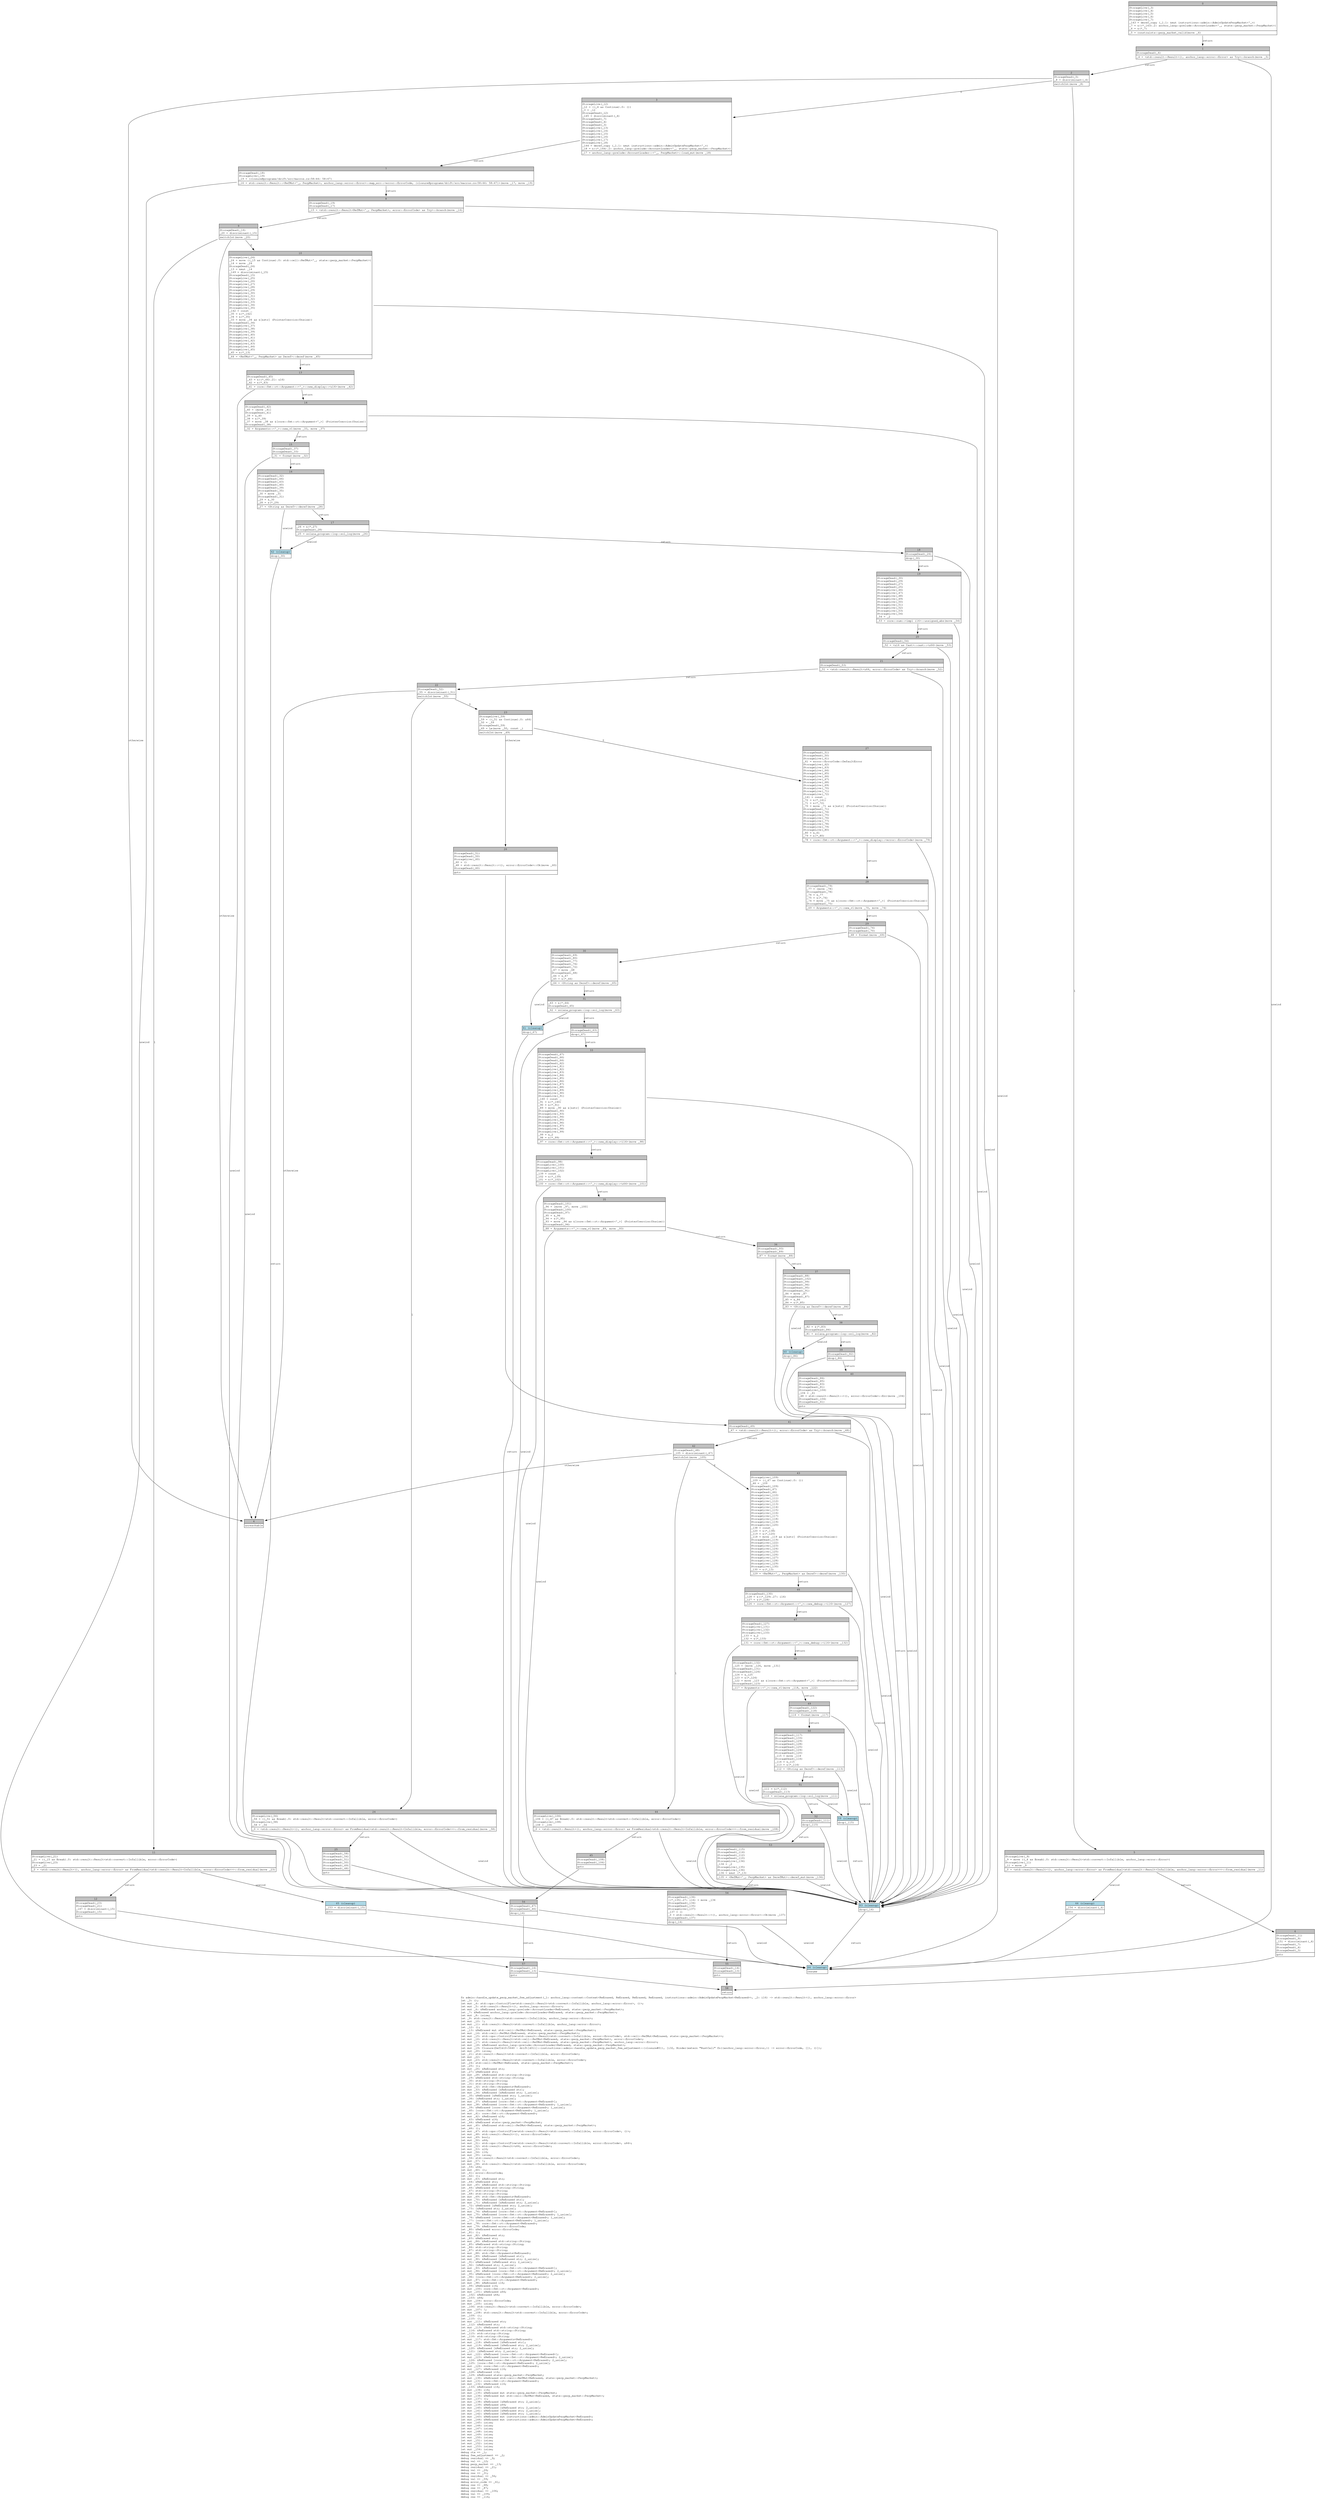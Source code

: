 digraph Mir_0_5639 {
    graph [fontname="Courier, monospace"];
    node [fontname="Courier, monospace"];
    edge [fontname="Courier, monospace"];
    label=<fn admin::handle_update_perp_market_fee_adjustment(_1: anchor_lang::context::Context&lt;ReErased, ReErased, ReErased, ReErased, instructions::admin::AdminUpdatePerpMarket&lt;ReErased&gt;&gt;, _2: i16) -&gt; std::result::Result&lt;(), anchor_lang::error::Error&gt;<br align="left"/>let _3: ();<br align="left"/>let mut _4: std::ops::ControlFlow&lt;std::result::Result&lt;std::convert::Infallible, anchor_lang::error::Error&gt;, ()&gt;;<br align="left"/>let mut _5: std::result::Result&lt;(), anchor_lang::error::Error&gt;;<br align="left"/>let mut _6: &amp;ReErased anchor_lang::prelude::AccountLoader&lt;ReErased, state::perp_market::PerpMarket&gt;;<br align="left"/>let _7: &amp;ReErased anchor_lang::prelude::AccountLoader&lt;ReErased, state::perp_market::PerpMarket&gt;;<br align="left"/>let mut _8: isize;<br align="left"/>let _9: std::result::Result&lt;std::convert::Infallible, anchor_lang::error::Error&gt;;<br align="left"/>let mut _10: !;<br align="left"/>let mut _11: std::result::Result&lt;std::convert::Infallible, anchor_lang::error::Error&gt;;<br align="left"/>let _12: ();<br align="left"/>let _13: &amp;ReErased mut std::cell::RefMut&lt;ReErased, state::perp_market::PerpMarket&gt;;<br align="left"/>let mut _14: std::cell::RefMut&lt;ReErased, state::perp_market::PerpMarket&gt;;<br align="left"/>let mut _15: std::ops::ControlFlow&lt;std::result::Result&lt;std::convert::Infallible, error::ErrorCode&gt;, std::cell::RefMut&lt;ReErased, state::perp_market::PerpMarket&gt;&gt;;<br align="left"/>let mut _16: std::result::Result&lt;std::cell::RefMut&lt;ReErased, state::perp_market::PerpMarket&gt;, error::ErrorCode&gt;;<br align="left"/>let mut _17: std::result::Result&lt;std::cell::RefMut&lt;ReErased, state::perp_market::PerpMarket&gt;, anchor_lang::error::Error&gt;;<br align="left"/>let mut _18: &amp;ReErased anchor_lang::prelude::AccountLoader&lt;ReErased, state::perp_market::PerpMarket&gt;;<br align="left"/>let mut _19: Closure(DefId(0:5640 ~ drift[d311]::instructions::admin::handle_update_perp_market_fee_adjustment::{closure#0}), [i32, Binder(extern &quot;RustCall&quot; fn((anchor_lang::error::Error,)) -&gt; error::ErrorCode, []), ()]);<br align="left"/>let mut _20: isize;<br align="left"/>let _21: std::result::Result&lt;std::convert::Infallible, error::ErrorCode&gt;;<br align="left"/>let mut _22: !;<br align="left"/>let mut _23: std::result::Result&lt;std::convert::Infallible, error::ErrorCode&gt;;<br align="left"/>let _24: std::cell::RefMut&lt;ReErased, state::perp_market::PerpMarket&gt;;<br align="left"/>let _25: ();<br align="left"/>let mut _26: &amp;ReErased str;<br align="left"/>let _27: &amp;ReErased str;<br align="left"/>let mut _28: &amp;ReErased std::string::String;<br align="left"/>let _29: &amp;ReErased std::string::String;<br align="left"/>let _30: std::string::String;<br align="left"/>let _31: std::string::String;<br align="left"/>let mut _32: std::fmt::Arguments&lt;ReErased&gt;;<br align="left"/>let mut _33: &amp;ReErased [&amp;ReErased str];<br align="left"/>let mut _34: &amp;ReErased [&amp;ReErased str; 1_usize];<br align="left"/>let _35: &amp;ReErased [&amp;ReErased str; 1_usize];<br align="left"/>let _36: [&amp;ReErased str; 1_usize];<br align="left"/>let mut _37: &amp;ReErased [core::fmt::rt::Argument&lt;ReErased&gt;];<br align="left"/>let mut _38: &amp;ReErased [core::fmt::rt::Argument&lt;ReErased&gt;; 1_usize];<br align="left"/>let _39: &amp;ReErased [core::fmt::rt::Argument&lt;ReErased&gt;; 1_usize];<br align="left"/>let _40: [core::fmt::rt::Argument&lt;ReErased&gt;; 1_usize];<br align="left"/>let mut _41: core::fmt::rt::Argument&lt;ReErased&gt;;<br align="left"/>let mut _42: &amp;ReErased u16;<br align="left"/>let _43: &amp;ReErased u16;<br align="left"/>let _44: &amp;ReErased state::perp_market::PerpMarket;<br align="left"/>let mut _45: &amp;ReErased std::cell::RefMut&lt;ReErased, state::perp_market::PerpMarket&gt;;<br align="left"/>let _46: ();<br align="left"/>let mut _47: std::ops::ControlFlow&lt;std::result::Result&lt;std::convert::Infallible, error::ErrorCode&gt;, ()&gt;;<br align="left"/>let mut _48: std::result::Result&lt;(), error::ErrorCode&gt;;<br align="left"/>let mut _49: bool;<br align="left"/>let mut _50: u64;<br align="left"/>let mut _51: std::ops::ControlFlow&lt;std::result::Result&lt;std::convert::Infallible, error::ErrorCode&gt;, u64&gt;;<br align="left"/>let mut _52: std::result::Result&lt;u64, error::ErrorCode&gt;;<br align="left"/>let mut _53: u16;<br align="left"/>let mut _54: i16;<br align="left"/>let mut _55: isize;<br align="left"/>let _56: std::result::Result&lt;std::convert::Infallible, error::ErrorCode&gt;;<br align="left"/>let mut _57: !;<br align="left"/>let mut _58: std::result::Result&lt;std::convert::Infallible, error::ErrorCode&gt;;<br align="left"/>let _59: u64;<br align="left"/>let mut _60: ();<br align="left"/>let _61: error::ErrorCode;<br align="left"/>let _62: ();<br align="left"/>let mut _63: &amp;ReErased str;<br align="left"/>let _64: &amp;ReErased str;<br align="left"/>let mut _65: &amp;ReErased std::string::String;<br align="left"/>let _66: &amp;ReErased std::string::String;<br align="left"/>let _67: std::string::String;<br align="left"/>let _68: std::string::String;<br align="left"/>let mut _69: std::fmt::Arguments&lt;ReErased&gt;;<br align="left"/>let mut _70: &amp;ReErased [&amp;ReErased str];<br align="left"/>let mut _71: &amp;ReErased [&amp;ReErased str; 2_usize];<br align="left"/>let _72: &amp;ReErased [&amp;ReErased str; 2_usize];<br align="left"/>let _73: [&amp;ReErased str; 2_usize];<br align="left"/>let mut _74: &amp;ReErased [core::fmt::rt::Argument&lt;ReErased&gt;];<br align="left"/>let mut _75: &amp;ReErased [core::fmt::rt::Argument&lt;ReErased&gt;; 1_usize];<br align="left"/>let _76: &amp;ReErased [core::fmt::rt::Argument&lt;ReErased&gt;; 1_usize];<br align="left"/>let _77: [core::fmt::rt::Argument&lt;ReErased&gt;; 1_usize];<br align="left"/>let mut _78: core::fmt::rt::Argument&lt;ReErased&gt;;<br align="left"/>let mut _79: &amp;ReErased error::ErrorCode;<br align="left"/>let _80: &amp;ReErased error::ErrorCode;<br align="left"/>let _81: ();<br align="left"/>let mut _82: &amp;ReErased str;<br align="left"/>let _83: &amp;ReErased str;<br align="left"/>let mut _84: &amp;ReErased std::string::String;<br align="left"/>let _85: &amp;ReErased std::string::String;<br align="left"/>let _86: std::string::String;<br align="left"/>let _87: std::string::String;<br align="left"/>let mut _88: std::fmt::Arguments&lt;ReErased&gt;;<br align="left"/>let mut _89: &amp;ReErased [&amp;ReErased str];<br align="left"/>let mut _90: &amp;ReErased [&amp;ReErased str; 2_usize];<br align="left"/>let _91: &amp;ReErased [&amp;ReErased str; 2_usize];<br align="left"/>let _92: [&amp;ReErased str; 2_usize];<br align="left"/>let mut _93: &amp;ReErased [core::fmt::rt::Argument&lt;ReErased&gt;];<br align="left"/>let mut _94: &amp;ReErased [core::fmt::rt::Argument&lt;ReErased&gt;; 2_usize];<br align="left"/>let _95: &amp;ReErased [core::fmt::rt::Argument&lt;ReErased&gt;; 2_usize];<br align="left"/>let _96: [core::fmt::rt::Argument&lt;ReErased&gt;; 2_usize];<br align="left"/>let mut _97: core::fmt::rt::Argument&lt;ReErased&gt;;<br align="left"/>let mut _98: &amp;ReErased i16;<br align="left"/>let _99: &amp;ReErased i16;<br align="left"/>let mut _100: core::fmt::rt::Argument&lt;ReErased&gt;;<br align="left"/>let mut _101: &amp;ReErased u64;<br align="left"/>let _102: &amp;ReErased u64;<br align="left"/>let _103: u64;<br align="left"/>let mut _104: error::ErrorCode;<br align="left"/>let mut _105: isize;<br align="left"/>let _106: std::result::Result&lt;std::convert::Infallible, error::ErrorCode&gt;;<br align="left"/>let mut _107: !;<br align="left"/>let mut _108: std::result::Result&lt;std::convert::Infallible, error::ErrorCode&gt;;<br align="left"/>let _109: ();<br align="left"/>let _110: ();<br align="left"/>let mut _111: &amp;ReErased str;<br align="left"/>let _112: &amp;ReErased str;<br align="left"/>let mut _113: &amp;ReErased std::string::String;<br align="left"/>let _114: &amp;ReErased std::string::String;<br align="left"/>let _115: std::string::String;<br align="left"/>let _116: std::string::String;<br align="left"/>let mut _117: std::fmt::Arguments&lt;ReErased&gt;;<br align="left"/>let mut _118: &amp;ReErased [&amp;ReErased str];<br align="left"/>let mut _119: &amp;ReErased [&amp;ReErased str; 2_usize];<br align="left"/>let _120: &amp;ReErased [&amp;ReErased str; 2_usize];<br align="left"/>let _121: [&amp;ReErased str; 2_usize];<br align="left"/>let mut _122: &amp;ReErased [core::fmt::rt::Argument&lt;ReErased&gt;];<br align="left"/>let mut _123: &amp;ReErased [core::fmt::rt::Argument&lt;ReErased&gt;; 2_usize];<br align="left"/>let _124: &amp;ReErased [core::fmt::rt::Argument&lt;ReErased&gt;; 2_usize];<br align="left"/>let _125: [core::fmt::rt::Argument&lt;ReErased&gt;; 2_usize];<br align="left"/>let mut _126: core::fmt::rt::Argument&lt;ReErased&gt;;<br align="left"/>let mut _127: &amp;ReErased i16;<br align="left"/>let _128: &amp;ReErased i16;<br align="left"/>let _129: &amp;ReErased state::perp_market::PerpMarket;<br align="left"/>let mut _130: &amp;ReErased std::cell::RefMut&lt;ReErased, state::perp_market::PerpMarket&gt;;<br align="left"/>let mut _131: core::fmt::rt::Argument&lt;ReErased&gt;;<br align="left"/>let mut _132: &amp;ReErased i16;<br align="left"/>let _133: &amp;ReErased i16;<br align="left"/>let mut _134: i16;<br align="left"/>let mut _135: &amp;ReErased mut state::perp_market::PerpMarket;<br align="left"/>let mut _136: &amp;ReErased mut std::cell::RefMut&lt;ReErased, state::perp_market::PerpMarket&gt;;<br align="left"/>let mut _137: ();<br align="left"/>let mut _138: &amp;ReErased [&amp;ReErased str; 2_usize];<br align="left"/>let mut _139: &amp;ReErased u64;<br align="left"/>let mut _140: &amp;ReErased [&amp;ReErased str; 2_usize];<br align="left"/>let mut _141: &amp;ReErased [&amp;ReErased str; 2_usize];<br align="left"/>let mut _142: &amp;ReErased [&amp;ReErased str; 1_usize];<br align="left"/>let mut _143: &amp;ReErased mut instructions::admin::AdminUpdatePerpMarket&lt;ReErased&gt;;<br align="left"/>let mut _144: &amp;ReErased mut instructions::admin::AdminUpdatePerpMarket&lt;ReErased&gt;;<br align="left"/>let mut _145: isize;<br align="left"/>let mut _146: isize;<br align="left"/>let mut _147: isize;<br align="left"/>let mut _148: isize;<br align="left"/>let mut _149: isize;<br align="left"/>let mut _150: isize;<br align="left"/>let mut _151: isize;<br align="left"/>let mut _152: isize;<br align="left"/>let mut _153: isize;<br align="left"/>let mut _154: isize;<br align="left"/>debug ctx =&gt; _1;<br align="left"/>debug fee_adjustment =&gt; _2;<br align="left"/>debug residual =&gt; _9;<br align="left"/>debug val =&gt; _12;<br align="left"/>debug perp_market =&gt; _13;<br align="left"/>debug residual =&gt; _21;<br align="left"/>debug val =&gt; _24;<br align="left"/>debug res =&gt; _31;<br align="left"/>debug residual =&gt; _56;<br align="left"/>debug val =&gt; _59;<br align="left"/>debug error_code =&gt; _61;<br align="left"/>debug res =&gt; _68;<br align="left"/>debug res =&gt; _87;<br align="left"/>debug residual =&gt; _106;<br align="left"/>debug val =&gt; _109;<br align="left"/>debug res =&gt; _116;<br align="left"/>>;
    bb0__0_5639 [shape="none", label=<<table border="0" cellborder="1" cellspacing="0"><tr><td bgcolor="gray" align="center" colspan="1">0</td></tr><tr><td align="left" balign="left">StorageLive(_3)<br/>StorageLive(_4)<br/>StorageLive(_5)<br/>StorageLive(_6)<br/>StorageLive(_7)<br/>_143 = deref_copy (_1.1: &amp;mut instructions::admin::AdminUpdatePerpMarket&lt;'_&gt;)<br/>_7 = &amp;((*_143).2: anchor_lang::prelude::AccountLoader&lt;'_, state::perp_market::PerpMarket&gt;)<br/>_6 = &amp;(*_7)<br/></td></tr><tr><td align="left">_5 = constraints::perp_market_valid(move _6)</td></tr></table>>];
    bb1__0_5639 [shape="none", label=<<table border="0" cellborder="1" cellspacing="0"><tr><td bgcolor="gray" align="center" colspan="1">1</td></tr><tr><td align="left" balign="left">StorageDead(_6)<br/></td></tr><tr><td align="left">_4 = &lt;std::result::Result&lt;(), anchor_lang::error::Error&gt; as Try&gt;::branch(move _5)</td></tr></table>>];
    bb2__0_5639 [shape="none", label=<<table border="0" cellborder="1" cellspacing="0"><tr><td bgcolor="gray" align="center" colspan="1">2</td></tr><tr><td align="left" balign="left">StorageDead(_5)<br/>_8 = discriminant(_4)<br/></td></tr><tr><td align="left">switchInt(move _8)</td></tr></table>>];
    bb3__0_5639 [shape="none", label=<<table border="0" cellborder="1" cellspacing="0"><tr><td bgcolor="gray" align="center" colspan="1">3</td></tr><tr><td align="left" balign="left">StorageLive(_12)<br/>_12 = ((_4 as Continue).0: ())<br/>_3 = _12<br/>StorageDead(_12)<br/>_145 = discriminant(_4)<br/>StorageDead(_7)<br/>StorageDead(_4)<br/>StorageDead(_3)<br/>StorageLive(_13)<br/>StorageLive(_14)<br/>StorageLive(_15)<br/>StorageLive(_16)<br/>StorageLive(_17)<br/>StorageLive(_18)<br/>_144 = deref_copy (_1.1: &amp;mut instructions::admin::AdminUpdatePerpMarket&lt;'_&gt;)<br/>_18 = &amp;((*_144).2: anchor_lang::prelude::AccountLoader&lt;'_, state::perp_market::PerpMarket&gt;)<br/></td></tr><tr><td align="left">_17 = anchor_lang::prelude::AccountLoader::&lt;'_, PerpMarket&gt;::load_mut(move _18)</td></tr></table>>];
    bb4__0_5639 [shape="none", label=<<table border="0" cellborder="1" cellspacing="0"><tr><td bgcolor="gray" align="center" colspan="1">4</td></tr><tr><td align="left">unreachable</td></tr></table>>];
    bb5__0_5639 [shape="none", label=<<table border="0" cellborder="1" cellspacing="0"><tr><td bgcolor="gray" align="center" colspan="1">5</td></tr><tr><td align="left" balign="left">StorageLive(_9)<br/>_9 = move ((_4 as Break).0: std::result::Result&lt;std::convert::Infallible, anchor_lang::error::Error&gt;)<br/>StorageLive(_11)<br/>_11 = move _9<br/></td></tr><tr><td align="left">_0 = &lt;std::result::Result&lt;(), anchor_lang::error::Error&gt; as FromResidual&lt;std::result::Result&lt;Infallible, anchor_lang::error::Error&gt;&gt;&gt;::from_residual(move _11)</td></tr></table>>];
    bb6__0_5639 [shape="none", label=<<table border="0" cellborder="1" cellspacing="0"><tr><td bgcolor="gray" align="center" colspan="1">6</td></tr><tr><td align="left" balign="left">StorageDead(_11)<br/>StorageDead(_9)<br/>_151 = discriminant(_4)<br/>StorageDead(_7)<br/>StorageDead(_4)<br/>StorageDead(_3)<br/></td></tr><tr><td align="left">goto</td></tr></table>>];
    bb7__0_5639 [shape="none", label=<<table border="0" cellborder="1" cellspacing="0"><tr><td bgcolor="gray" align="center" colspan="1">7</td></tr><tr><td align="left" balign="left">StorageDead(_18)<br/>StorageLive(_19)<br/>_19 = {closure@programs/drift/src/macros.rs:58:44: 58:47}<br/></td></tr><tr><td align="left">_16 = std::result::Result::&lt;RefMut&lt;'_, PerpMarket&gt;, anchor_lang::error::Error&gt;::map_err::&lt;error::ErrorCode, {closure@programs/drift/src/macros.rs:58:44: 58:47}&gt;(move _17, move _19)</td></tr></table>>];
    bb8__0_5639 [shape="none", label=<<table border="0" cellborder="1" cellspacing="0"><tr><td bgcolor="gray" align="center" colspan="1">8</td></tr><tr><td align="left" balign="left">StorageDead(_19)<br/>StorageDead(_17)<br/></td></tr><tr><td align="left">_15 = &lt;std::result::Result&lt;RefMut&lt;'_, PerpMarket&gt;, error::ErrorCode&gt; as Try&gt;::branch(move _16)</td></tr></table>>];
    bb9__0_5639 [shape="none", label=<<table border="0" cellborder="1" cellspacing="0"><tr><td bgcolor="gray" align="center" colspan="1">9</td></tr><tr><td align="left" balign="left">StorageDead(_16)<br/>_20 = discriminant(_15)<br/></td></tr><tr><td align="left">switchInt(move _20)</td></tr></table>>];
    bb10__0_5639 [shape="none", label=<<table border="0" cellborder="1" cellspacing="0"><tr><td bgcolor="gray" align="center" colspan="1">10</td></tr><tr><td align="left" balign="left">StorageLive(_24)<br/>_24 = move ((_15 as Continue).0: std::cell::RefMut&lt;'_, state::perp_market::PerpMarket&gt;)<br/>_14 = move _24<br/>StorageDead(_24)<br/>_13 = &amp;mut _14<br/>_149 = discriminant(_15)<br/>StorageDead(_15)<br/>StorageLive(_25)<br/>StorageLive(_26)<br/>StorageLive(_27)<br/>StorageLive(_28)<br/>StorageLive(_29)<br/>StorageLive(_30)<br/>StorageLive(_31)<br/>StorageLive(_32)<br/>StorageLive(_33)<br/>StorageLive(_34)<br/>StorageLive(_35)<br/>_142 = const _<br/>_35 = &amp;(*_142)<br/>_34 = &amp;(*_35)<br/>_33 = move _34 as &amp;[&amp;str] (PointerCoercion(Unsize))<br/>StorageDead(_34)<br/>StorageLive(_37)<br/>StorageLive(_38)<br/>StorageLive(_39)<br/>StorageLive(_40)<br/>StorageLive(_41)<br/>StorageLive(_42)<br/>StorageLive(_43)<br/>StorageLive(_44)<br/>StorageLive(_45)<br/>_45 = &amp;(*_13)<br/></td></tr><tr><td align="left">_44 = &lt;RefMut&lt;'_, PerpMarket&gt; as Deref&gt;::deref(move _45)</td></tr></table>>];
    bb11__0_5639 [shape="none", label=<<table border="0" cellborder="1" cellspacing="0"><tr><td bgcolor="gray" align="center" colspan="1">11</td></tr><tr><td align="left" balign="left">StorageLive(_21)<br/>_21 = ((_15 as Break).0: std::result::Result&lt;std::convert::Infallible, error::ErrorCode&gt;)<br/>StorageLive(_23)<br/>_23 = _21<br/></td></tr><tr><td align="left">_0 = &lt;std::result::Result&lt;(), anchor_lang::error::Error&gt; as FromResidual&lt;std::result::Result&lt;Infallible, error::ErrorCode&gt;&gt;&gt;::from_residual(move _23)</td></tr></table>>];
    bb12__0_5639 [shape="none", label=<<table border="0" cellborder="1" cellspacing="0"><tr><td bgcolor="gray" align="center" colspan="1">12</td></tr><tr><td align="left" balign="left">StorageDead(_23)<br/>StorageDead(_21)<br/>_147 = discriminant(_15)<br/>StorageDead(_15)<br/></td></tr><tr><td align="left">goto</td></tr></table>>];
    bb13__0_5639 [shape="none", label=<<table border="0" cellborder="1" cellspacing="0"><tr><td bgcolor="gray" align="center" colspan="1">13</td></tr><tr><td align="left" balign="left">StorageDead(_45)<br/>_43 = &amp;((*_44).21: u16)<br/>_42 = &amp;(*_43)<br/></td></tr><tr><td align="left">_41 = core::fmt::rt::Argument::&lt;'_&gt;::new_display::&lt;u16&gt;(move _42)</td></tr></table>>];
    bb14__0_5639 [shape="none", label=<<table border="0" cellborder="1" cellspacing="0"><tr><td bgcolor="gray" align="center" colspan="1">14</td></tr><tr><td align="left" balign="left">StorageDead(_42)<br/>_40 = [move _41]<br/>StorageDead(_41)<br/>_39 = &amp;_40<br/>_38 = &amp;(*_39)<br/>_37 = move _38 as &amp;[core::fmt::rt::Argument&lt;'_&gt;] (PointerCoercion(Unsize))<br/>StorageDead(_38)<br/></td></tr><tr><td align="left">_32 = Arguments::&lt;'_&gt;::new_v1(move _33, move _37)</td></tr></table>>];
    bb15__0_5639 [shape="none", label=<<table border="0" cellborder="1" cellspacing="0"><tr><td bgcolor="gray" align="center" colspan="1">15</td></tr><tr><td align="left" balign="left">StorageDead(_37)<br/>StorageDead(_33)<br/></td></tr><tr><td align="left">_31 = format(move _32)</td></tr></table>>];
    bb16__0_5639 [shape="none", label=<<table border="0" cellborder="1" cellspacing="0"><tr><td bgcolor="gray" align="center" colspan="1">16</td></tr><tr><td align="left" balign="left">StorageDead(_32)<br/>StorageDead(_44)<br/>StorageDead(_43)<br/>StorageDead(_40)<br/>StorageDead(_39)<br/>StorageDead(_35)<br/>_30 = move _31<br/>StorageDead(_31)<br/>_29 = &amp;_30<br/>_28 = &amp;(*_29)<br/></td></tr><tr><td align="left">_27 = &lt;String as Deref&gt;::deref(move _28)</td></tr></table>>];
    bb17__0_5639 [shape="none", label=<<table border="0" cellborder="1" cellspacing="0"><tr><td bgcolor="gray" align="center" colspan="1">17</td></tr><tr><td align="left" balign="left">_26 = &amp;(*_27)<br/>StorageDead(_28)<br/></td></tr><tr><td align="left">_25 = solana_program::log::sol_log(move _26)</td></tr></table>>];
    bb18__0_5639 [shape="none", label=<<table border="0" cellborder="1" cellspacing="0"><tr><td bgcolor="gray" align="center" colspan="1">18</td></tr><tr><td align="left" balign="left">StorageDead(_26)<br/></td></tr><tr><td align="left">drop(_30)</td></tr></table>>];
    bb19__0_5639 [shape="none", label=<<table border="0" cellborder="1" cellspacing="0"><tr><td bgcolor="gray" align="center" colspan="1">19</td></tr><tr><td align="left" balign="left">StorageDead(_30)<br/>StorageDead(_29)<br/>StorageDead(_27)<br/>StorageDead(_25)<br/>StorageLive(_46)<br/>StorageLive(_47)<br/>StorageLive(_48)<br/>StorageLive(_49)<br/>StorageLive(_50)<br/>StorageLive(_51)<br/>StorageLive(_52)<br/>StorageLive(_53)<br/>StorageLive(_54)<br/>_54 = _2<br/></td></tr><tr><td align="left">_53 = core::num::&lt;impl i16&gt;::unsigned_abs(move _54)</td></tr></table>>];
    bb20__0_5639 [shape="none", label=<<table border="0" cellborder="1" cellspacing="0"><tr><td bgcolor="gray" align="center" colspan="1">20</td></tr><tr><td align="left" balign="left">StorageDead(_54)<br/></td></tr><tr><td align="left">_52 = &lt;u16 as Cast&gt;::cast::&lt;u64&gt;(move _53)</td></tr></table>>];
    bb21__0_5639 [shape="none", label=<<table border="0" cellborder="1" cellspacing="0"><tr><td bgcolor="gray" align="center" colspan="1">21</td></tr><tr><td align="left" balign="left">StorageDead(_53)<br/></td></tr><tr><td align="left">_51 = &lt;std::result::Result&lt;u64, error::ErrorCode&gt; as Try&gt;::branch(move _52)</td></tr></table>>];
    bb22__0_5639 [shape="none", label=<<table border="0" cellborder="1" cellspacing="0"><tr><td bgcolor="gray" align="center" colspan="1">22</td></tr><tr><td align="left" balign="left">StorageDead(_52)<br/>_55 = discriminant(_51)<br/></td></tr><tr><td align="left">switchInt(move _55)</td></tr></table>>];
    bb23__0_5639 [shape="none", label=<<table border="0" cellborder="1" cellspacing="0"><tr><td bgcolor="gray" align="center" colspan="1">23</td></tr><tr><td align="left" balign="left">StorageLive(_59)<br/>_59 = ((_51 as Continue).0: u64)<br/>_50 = _59<br/>StorageDead(_59)<br/>_49 = Le(move _50, const _)<br/></td></tr><tr><td align="left">switchInt(move _49)</td></tr></table>>];
    bb24__0_5639 [shape="none", label=<<table border="0" cellborder="1" cellspacing="0"><tr><td bgcolor="gray" align="center" colspan="1">24</td></tr><tr><td align="left" balign="left">StorageLive(_56)<br/>_56 = ((_51 as Break).0: std::result::Result&lt;std::convert::Infallible, error::ErrorCode&gt;)<br/>StorageLive(_58)<br/>_58 = _56<br/></td></tr><tr><td align="left">_0 = &lt;std::result::Result&lt;(), anchor_lang::error::Error&gt; as FromResidual&lt;std::result::Result&lt;Infallible, error::ErrorCode&gt;&gt;&gt;::from_residual(move _58)</td></tr></table>>];
    bb25__0_5639 [shape="none", label=<<table border="0" cellborder="1" cellspacing="0"><tr><td bgcolor="gray" align="center" colspan="1">25</td></tr><tr><td align="left" balign="left">StorageDead(_58)<br/>StorageDead(_56)<br/>StorageDead(_51)<br/>StorageDead(_50)<br/>StorageDead(_49)<br/>StorageDead(_48)<br/></td></tr><tr><td align="left">goto</td></tr></table>>];
    bb26__0_5639 [shape="none", label=<<table border="0" cellborder="1" cellspacing="0"><tr><td bgcolor="gray" align="center" colspan="1">26</td></tr><tr><td align="left" balign="left">StorageDead(_51)<br/>StorageDead(_50)<br/>StorageLive(_60)<br/>_60 = ()<br/>_48 = std::result::Result::&lt;(), error::ErrorCode&gt;::Ok(move _60)<br/>StorageDead(_60)<br/></td></tr><tr><td align="left">goto</td></tr></table>>];
    bb27__0_5639 [shape="none", label=<<table border="0" cellborder="1" cellspacing="0"><tr><td bgcolor="gray" align="center" colspan="1">27</td></tr><tr><td align="left" balign="left">StorageDead(_51)<br/>StorageDead(_50)<br/>StorageLive(_61)<br/>_61 = error::ErrorCode::DefaultError<br/>StorageLive(_62)<br/>StorageLive(_63)<br/>StorageLive(_64)<br/>StorageLive(_65)<br/>StorageLive(_66)<br/>StorageLive(_67)<br/>StorageLive(_68)<br/>StorageLive(_69)<br/>StorageLive(_70)<br/>StorageLive(_71)<br/>StorageLive(_72)<br/>_141 = const _<br/>_72 = &amp;(*_141)<br/>_71 = &amp;(*_72)<br/>_70 = move _71 as &amp;[&amp;str] (PointerCoercion(Unsize))<br/>StorageDead(_71)<br/>StorageLive(_74)<br/>StorageLive(_75)<br/>StorageLive(_76)<br/>StorageLive(_77)<br/>StorageLive(_78)<br/>StorageLive(_79)<br/>StorageLive(_80)<br/>_80 = &amp;_61<br/>_79 = &amp;(*_80)<br/></td></tr><tr><td align="left">_78 = core::fmt::rt::Argument::&lt;'_&gt;::new_display::&lt;error::ErrorCode&gt;(move _79)</td></tr></table>>];
    bb28__0_5639 [shape="none", label=<<table border="0" cellborder="1" cellspacing="0"><tr><td bgcolor="gray" align="center" colspan="1">28</td></tr><tr><td align="left" balign="left">StorageDead(_79)<br/>_77 = [move _78]<br/>StorageDead(_78)<br/>_76 = &amp;_77<br/>_75 = &amp;(*_76)<br/>_74 = move _75 as &amp;[core::fmt::rt::Argument&lt;'_&gt;] (PointerCoercion(Unsize))<br/>StorageDead(_75)<br/></td></tr><tr><td align="left">_69 = Arguments::&lt;'_&gt;::new_v1(move _70, move _74)</td></tr></table>>];
    bb29__0_5639 [shape="none", label=<<table border="0" cellborder="1" cellspacing="0"><tr><td bgcolor="gray" align="center" colspan="1">29</td></tr><tr><td align="left" balign="left">StorageDead(_74)<br/>StorageDead(_70)<br/></td></tr><tr><td align="left">_68 = format(move _69)</td></tr></table>>];
    bb30__0_5639 [shape="none", label=<<table border="0" cellborder="1" cellspacing="0"><tr><td bgcolor="gray" align="center" colspan="1">30</td></tr><tr><td align="left" balign="left">StorageDead(_69)<br/>StorageDead(_80)<br/>StorageDead(_77)<br/>StorageDead(_76)<br/>StorageDead(_72)<br/>_67 = move _68<br/>StorageDead(_68)<br/>_66 = &amp;_67<br/>_65 = &amp;(*_66)<br/></td></tr><tr><td align="left">_64 = &lt;String as Deref&gt;::deref(move _65)</td></tr></table>>];
    bb31__0_5639 [shape="none", label=<<table border="0" cellborder="1" cellspacing="0"><tr><td bgcolor="gray" align="center" colspan="1">31</td></tr><tr><td align="left" balign="left">_63 = &amp;(*_64)<br/>StorageDead(_65)<br/></td></tr><tr><td align="left">_62 = solana_program::log::sol_log(move _63)</td></tr></table>>];
    bb32__0_5639 [shape="none", label=<<table border="0" cellborder="1" cellspacing="0"><tr><td bgcolor="gray" align="center" colspan="1">32</td></tr><tr><td align="left" balign="left">StorageDead(_63)<br/></td></tr><tr><td align="left">drop(_67)</td></tr></table>>];
    bb33__0_5639 [shape="none", label=<<table border="0" cellborder="1" cellspacing="0"><tr><td bgcolor="gray" align="center" colspan="1">33</td></tr><tr><td align="left" balign="left">StorageDead(_67)<br/>StorageDead(_66)<br/>StorageDead(_64)<br/>StorageDead(_62)<br/>StorageLive(_81)<br/>StorageLive(_82)<br/>StorageLive(_83)<br/>StorageLive(_84)<br/>StorageLive(_85)<br/>StorageLive(_86)<br/>StorageLive(_87)<br/>StorageLive(_88)<br/>StorageLive(_89)<br/>StorageLive(_90)<br/>StorageLive(_91)<br/>_140 = const _<br/>_91 = &amp;(*_140)<br/>_90 = &amp;(*_91)<br/>_89 = move _90 as &amp;[&amp;str] (PointerCoercion(Unsize))<br/>StorageDead(_90)<br/>StorageLive(_93)<br/>StorageLive(_94)<br/>StorageLive(_95)<br/>StorageLive(_96)<br/>StorageLive(_97)<br/>StorageLive(_98)<br/>StorageLive(_99)<br/>_99 = &amp;_2<br/>_98 = &amp;(*_99)<br/></td></tr><tr><td align="left">_97 = core::fmt::rt::Argument::&lt;'_&gt;::new_display::&lt;i16&gt;(move _98)</td></tr></table>>];
    bb34__0_5639 [shape="none", label=<<table border="0" cellborder="1" cellspacing="0"><tr><td bgcolor="gray" align="center" colspan="1">34</td></tr><tr><td align="left" balign="left">StorageDead(_98)<br/>StorageLive(_100)<br/>StorageLive(_101)<br/>StorageLive(_102)<br/>_139 = const _<br/>_102 = &amp;(*_139)<br/>_101 = &amp;(*_102)<br/></td></tr><tr><td align="left">_100 = core::fmt::rt::Argument::&lt;'_&gt;::new_display::&lt;u64&gt;(move _101)</td></tr></table>>];
    bb35__0_5639 [shape="none", label=<<table border="0" cellborder="1" cellspacing="0"><tr><td bgcolor="gray" align="center" colspan="1">35</td></tr><tr><td align="left" balign="left">StorageDead(_101)<br/>_96 = [move _97, move _100]<br/>StorageDead(_100)<br/>StorageDead(_97)<br/>_95 = &amp;_96<br/>_94 = &amp;(*_95)<br/>_93 = move _94 as &amp;[core::fmt::rt::Argument&lt;'_&gt;] (PointerCoercion(Unsize))<br/>StorageDead(_94)<br/></td></tr><tr><td align="left">_88 = Arguments::&lt;'_&gt;::new_v1(move _89, move _93)</td></tr></table>>];
    bb36__0_5639 [shape="none", label=<<table border="0" cellborder="1" cellspacing="0"><tr><td bgcolor="gray" align="center" colspan="1">36</td></tr><tr><td align="left" balign="left">StorageDead(_93)<br/>StorageDead(_89)<br/></td></tr><tr><td align="left">_87 = format(move _88)</td></tr></table>>];
    bb37__0_5639 [shape="none", label=<<table border="0" cellborder="1" cellspacing="0"><tr><td bgcolor="gray" align="center" colspan="1">37</td></tr><tr><td align="left" balign="left">StorageDead(_88)<br/>StorageDead(_102)<br/>StorageDead(_99)<br/>StorageDead(_96)<br/>StorageDead(_95)<br/>StorageDead(_91)<br/>_86 = move _87<br/>StorageDead(_87)<br/>_85 = &amp;_86<br/>_84 = &amp;(*_85)<br/></td></tr><tr><td align="left">_83 = &lt;String as Deref&gt;::deref(move _84)</td></tr></table>>];
    bb38__0_5639 [shape="none", label=<<table border="0" cellborder="1" cellspacing="0"><tr><td bgcolor="gray" align="center" colspan="1">38</td></tr><tr><td align="left" balign="left">_82 = &amp;(*_83)<br/>StorageDead(_84)<br/></td></tr><tr><td align="left">_81 = solana_program::log::sol_log(move _82)</td></tr></table>>];
    bb39__0_5639 [shape="none", label=<<table border="0" cellborder="1" cellspacing="0"><tr><td bgcolor="gray" align="center" colspan="1">39</td></tr><tr><td align="left" balign="left">StorageDead(_82)<br/></td></tr><tr><td align="left">drop(_86)</td></tr></table>>];
    bb40__0_5639 [shape="none", label=<<table border="0" cellborder="1" cellspacing="0"><tr><td bgcolor="gray" align="center" colspan="1">40</td></tr><tr><td align="left" balign="left">StorageDead(_86)<br/>StorageDead(_85)<br/>StorageDead(_83)<br/>StorageDead(_81)<br/>StorageLive(_104)<br/>_104 = _61<br/>_48 = std::result::Result::&lt;(), error::ErrorCode&gt;::Err(move _104)<br/>StorageDead(_104)<br/>StorageDead(_61)<br/></td></tr><tr><td align="left">goto</td></tr></table>>];
    bb41__0_5639 [shape="none", label=<<table border="0" cellborder="1" cellspacing="0"><tr><td bgcolor="gray" align="center" colspan="1">41</td></tr><tr><td align="left" balign="left">StorageDead(_49)<br/></td></tr><tr><td align="left">_47 = &lt;std::result::Result&lt;(), error::ErrorCode&gt; as Try&gt;::branch(move _48)</td></tr></table>>];
    bb42__0_5639 [shape="none", label=<<table border="0" cellborder="1" cellspacing="0"><tr><td bgcolor="gray" align="center" colspan="1">42</td></tr><tr><td align="left" balign="left">StorageDead(_48)<br/>_105 = discriminant(_47)<br/></td></tr><tr><td align="left">switchInt(move _105)</td></tr></table>>];
    bb43__0_5639 [shape="none", label=<<table border="0" cellborder="1" cellspacing="0"><tr><td bgcolor="gray" align="center" colspan="1">43</td></tr><tr><td align="left" balign="left">StorageLive(_109)<br/>_109 = ((_47 as Continue).0: ())<br/>_46 = _109<br/>StorageDead(_109)<br/>StorageDead(_47)<br/>StorageDead(_46)<br/>StorageLive(_110)<br/>StorageLive(_111)<br/>StorageLive(_112)<br/>StorageLive(_113)<br/>StorageLive(_114)<br/>StorageLive(_115)<br/>StorageLive(_116)<br/>StorageLive(_117)<br/>StorageLive(_118)<br/>StorageLive(_119)<br/>StorageLive(_120)<br/>_138 = const _<br/>_120 = &amp;(*_138)<br/>_119 = &amp;(*_120)<br/>_118 = move _119 as &amp;[&amp;str] (PointerCoercion(Unsize))<br/>StorageDead(_119)<br/>StorageLive(_122)<br/>StorageLive(_123)<br/>StorageLive(_124)<br/>StorageLive(_125)<br/>StorageLive(_126)<br/>StorageLive(_127)<br/>StorageLive(_128)<br/>StorageLive(_129)<br/>StorageLive(_130)<br/>_130 = &amp;(*_13)<br/></td></tr><tr><td align="left">_129 = &lt;RefMut&lt;'_, PerpMarket&gt; as Deref&gt;::deref(move _130)</td></tr></table>>];
    bb44__0_5639 [shape="none", label=<<table border="0" cellborder="1" cellspacing="0"><tr><td bgcolor="gray" align="center" colspan="1">44</td></tr><tr><td align="left" balign="left">StorageLive(_106)<br/>_106 = ((_47 as Break).0: std::result::Result&lt;std::convert::Infallible, error::ErrorCode&gt;)<br/>StorageLive(_108)<br/>_108 = _106<br/></td></tr><tr><td align="left">_0 = &lt;std::result::Result&lt;(), anchor_lang::error::Error&gt; as FromResidual&lt;std::result::Result&lt;Infallible, error::ErrorCode&gt;&gt;&gt;::from_residual(move _108)</td></tr></table>>];
    bb45__0_5639 [shape="none", label=<<table border="0" cellborder="1" cellspacing="0"><tr><td bgcolor="gray" align="center" colspan="1">45</td></tr><tr><td align="left" balign="left">StorageDead(_108)<br/>StorageDead(_106)<br/></td></tr><tr><td align="left">goto</td></tr></table>>];
    bb46__0_5639 [shape="none", label=<<table border="0" cellborder="1" cellspacing="0"><tr><td bgcolor="gray" align="center" colspan="1">46</td></tr><tr><td align="left" balign="left">StorageDead(_130)<br/>_128 = &amp;((*_129).27: i16)<br/>_127 = &amp;(*_128)<br/></td></tr><tr><td align="left">_126 = core::fmt::rt::Argument::&lt;'_&gt;::new_debug::&lt;i16&gt;(move _127)</td></tr></table>>];
    bb47__0_5639 [shape="none", label=<<table border="0" cellborder="1" cellspacing="0"><tr><td bgcolor="gray" align="center" colspan="1">47</td></tr><tr><td align="left" balign="left">StorageDead(_127)<br/>StorageLive(_131)<br/>StorageLive(_132)<br/>StorageLive(_133)<br/>_133 = &amp;_2<br/>_132 = &amp;(*_133)<br/></td></tr><tr><td align="left">_131 = core::fmt::rt::Argument::&lt;'_&gt;::new_debug::&lt;i16&gt;(move _132)</td></tr></table>>];
    bb48__0_5639 [shape="none", label=<<table border="0" cellborder="1" cellspacing="0"><tr><td bgcolor="gray" align="center" colspan="1">48</td></tr><tr><td align="left" balign="left">StorageDead(_132)<br/>_125 = [move _126, move _131]<br/>StorageDead(_131)<br/>StorageDead(_126)<br/>_124 = &amp;_125<br/>_123 = &amp;(*_124)<br/>_122 = move _123 as &amp;[core::fmt::rt::Argument&lt;'_&gt;] (PointerCoercion(Unsize))<br/>StorageDead(_123)<br/></td></tr><tr><td align="left">_117 = Arguments::&lt;'_&gt;::new_v1(move _118, move _122)</td></tr></table>>];
    bb49__0_5639 [shape="none", label=<<table border="0" cellborder="1" cellspacing="0"><tr><td bgcolor="gray" align="center" colspan="1">49</td></tr><tr><td align="left" balign="left">StorageDead(_122)<br/>StorageDead(_118)<br/></td></tr><tr><td align="left">_116 = format(move _117)</td></tr></table>>];
    bb50__0_5639 [shape="none", label=<<table border="0" cellborder="1" cellspacing="0"><tr><td bgcolor="gray" align="center" colspan="1">50</td></tr><tr><td align="left" balign="left">StorageDead(_117)<br/>StorageDead(_133)<br/>StorageDead(_129)<br/>StorageDead(_128)<br/>StorageDead(_125)<br/>StorageDead(_124)<br/>StorageDead(_120)<br/>_115 = move _116<br/>StorageDead(_116)<br/>_114 = &amp;_115<br/>_113 = &amp;(*_114)<br/></td></tr><tr><td align="left">_112 = &lt;String as Deref&gt;::deref(move _113)</td></tr></table>>];
    bb51__0_5639 [shape="none", label=<<table border="0" cellborder="1" cellspacing="0"><tr><td bgcolor="gray" align="center" colspan="1">51</td></tr><tr><td align="left" balign="left">_111 = &amp;(*_112)<br/>StorageDead(_113)<br/></td></tr><tr><td align="left">_110 = solana_program::log::sol_log(move _111)</td></tr></table>>];
    bb52__0_5639 [shape="none", label=<<table border="0" cellborder="1" cellspacing="0"><tr><td bgcolor="gray" align="center" colspan="1">52</td></tr><tr><td align="left" balign="left">StorageDead(_111)<br/></td></tr><tr><td align="left">drop(_115)</td></tr></table>>];
    bb53__0_5639 [shape="none", label=<<table border="0" cellborder="1" cellspacing="0"><tr><td bgcolor="gray" align="center" colspan="1">53</td></tr><tr><td align="left" balign="left">StorageDead(_115)<br/>StorageDead(_114)<br/>StorageDead(_112)<br/>StorageDead(_110)<br/>StorageLive(_134)<br/>_134 = _2<br/>StorageLive(_135)<br/>StorageLive(_136)<br/>_136 = &amp;mut (*_13)<br/></td></tr><tr><td align="left">_135 = &lt;RefMut&lt;'_, PerpMarket&gt; as DerefMut&gt;::deref_mut(move _136)</td></tr></table>>];
    bb54__0_5639 [shape="none", label=<<table border="0" cellborder="1" cellspacing="0"><tr><td bgcolor="gray" align="center" colspan="1">54</td></tr><tr><td align="left" balign="left">StorageDead(_136)<br/>((*_135).27: i16) = move _134<br/>StorageDead(_134)<br/>StorageDead(_135)<br/>StorageLive(_137)<br/>_137 = ()<br/>_0 = std::result::Result::&lt;(), anchor_lang::error::Error&gt;::Ok(move _137)<br/>StorageDead(_137)<br/></td></tr><tr><td align="left">drop(_14)</td></tr></table>>];
    bb55__0_5639 [shape="none", label=<<table border="0" cellborder="1" cellspacing="0"><tr><td bgcolor="gray" align="center" colspan="1">55</td></tr><tr><td align="left" balign="left">StorageDead(_14)<br/>StorageDead(_13)<br/></td></tr><tr><td align="left">goto</td></tr></table>>];
    bb56__0_5639 [shape="none", label=<<table border="0" cellborder="1" cellspacing="0"><tr><td bgcolor="gray" align="center" colspan="1">56</td></tr><tr><td align="left" balign="left">StorageDead(_47)<br/>StorageDead(_46)<br/></td></tr><tr><td align="left">drop(_14)</td></tr></table>>];
    bb57__0_5639 [shape="none", label=<<table border="0" cellborder="1" cellspacing="0"><tr><td bgcolor="gray" align="center" colspan="1">57</td></tr><tr><td align="left" balign="left">StorageDead(_14)<br/>StorageDead(_13)<br/></td></tr><tr><td align="left">goto</td></tr></table>>];
    bb58__0_5639 [shape="none", label=<<table border="0" cellborder="1" cellspacing="0"><tr><td bgcolor="gray" align="center" colspan="1">58</td></tr><tr><td align="left">return</td></tr></table>>];
    bb59__0_5639 [shape="none", label=<<table border="0" cellborder="1" cellspacing="0"><tr><td bgcolor="lightblue" align="center" colspan="1">59 (cleanup)</td></tr><tr><td align="left">drop(_115)</td></tr></table>>];
    bb60__0_5639 [shape="none", label=<<table border="0" cellborder="1" cellspacing="0"><tr><td bgcolor="lightblue" align="center" colspan="1">60 (cleanup)</td></tr><tr><td align="left">drop(_86)</td></tr></table>>];
    bb61__0_5639 [shape="none", label=<<table border="0" cellborder="1" cellspacing="0"><tr><td bgcolor="lightblue" align="center" colspan="1">61 (cleanup)</td></tr><tr><td align="left">drop(_67)</td></tr></table>>];
    bb62__0_5639 [shape="none", label=<<table border="0" cellborder="1" cellspacing="0"><tr><td bgcolor="lightblue" align="center" colspan="1">62 (cleanup)</td></tr><tr><td align="left">drop(_30)</td></tr></table>>];
    bb63__0_5639 [shape="none", label=<<table border="0" cellborder="1" cellspacing="0"><tr><td bgcolor="lightblue" align="center" colspan="1">63 (cleanup)</td></tr><tr><td align="left">drop(_14)</td></tr></table>>];
    bb64__0_5639 [shape="none", label=<<table border="0" cellborder="1" cellspacing="0"><tr><td bgcolor="lightblue" align="center" colspan="1">64 (cleanup)</td></tr><tr><td align="left">resume</td></tr></table>>];
    bb65__0_5639 [shape="none", label=<<table border="0" cellborder="1" cellspacing="0"><tr><td bgcolor="lightblue" align="center" colspan="1">65 (cleanup)</td></tr><tr><td align="left" balign="left">_153 = discriminant(_15)<br/></td></tr><tr><td align="left">goto</td></tr></table>>];
    bb66__0_5639 [shape="none", label=<<table border="0" cellborder="1" cellspacing="0"><tr><td bgcolor="lightblue" align="center" colspan="1">66 (cleanup)</td></tr><tr><td align="left" balign="left">_154 = discriminant(_4)<br/></td></tr><tr><td align="left">goto</td></tr></table>>];
    bb0__0_5639 -> bb1__0_5639 [label="return"];
    bb1__0_5639 -> bb2__0_5639 [label="return"];
    bb1__0_5639 -> bb64__0_5639 [label="unwind"];
    bb2__0_5639 -> bb3__0_5639 [label="0"];
    bb2__0_5639 -> bb5__0_5639 [label="1"];
    bb2__0_5639 -> bb4__0_5639 [label="otherwise"];
    bb3__0_5639 -> bb7__0_5639 [label="return"];
    bb5__0_5639 -> bb6__0_5639 [label="return"];
    bb5__0_5639 -> bb66__0_5639 [label="unwind"];
    bb6__0_5639 -> bb58__0_5639 [label=""];
    bb7__0_5639 -> bb8__0_5639 [label="return"];
    bb7__0_5639 -> bb64__0_5639 [label="unwind"];
    bb8__0_5639 -> bb9__0_5639 [label="return"];
    bb8__0_5639 -> bb64__0_5639 [label="unwind"];
    bb9__0_5639 -> bb10__0_5639 [label="0"];
    bb9__0_5639 -> bb11__0_5639 [label="1"];
    bb9__0_5639 -> bb4__0_5639 [label="otherwise"];
    bb10__0_5639 -> bb13__0_5639 [label="return"];
    bb10__0_5639 -> bb63__0_5639 [label="unwind"];
    bb11__0_5639 -> bb12__0_5639 [label="return"];
    bb11__0_5639 -> bb65__0_5639 [label="unwind"];
    bb12__0_5639 -> bb57__0_5639 [label=""];
    bb13__0_5639 -> bb14__0_5639 [label="return"];
    bb13__0_5639 -> bb63__0_5639 [label="unwind"];
    bb14__0_5639 -> bb15__0_5639 [label="return"];
    bb14__0_5639 -> bb63__0_5639 [label="unwind"];
    bb15__0_5639 -> bb16__0_5639 [label="return"];
    bb15__0_5639 -> bb63__0_5639 [label="unwind"];
    bb16__0_5639 -> bb17__0_5639 [label="return"];
    bb16__0_5639 -> bb62__0_5639 [label="unwind"];
    bb17__0_5639 -> bb18__0_5639 [label="return"];
    bb17__0_5639 -> bb62__0_5639 [label="unwind"];
    bb18__0_5639 -> bb19__0_5639 [label="return"];
    bb18__0_5639 -> bb63__0_5639 [label="unwind"];
    bb19__0_5639 -> bb20__0_5639 [label="return"];
    bb19__0_5639 -> bb63__0_5639 [label="unwind"];
    bb20__0_5639 -> bb21__0_5639 [label="return"];
    bb20__0_5639 -> bb63__0_5639 [label="unwind"];
    bb21__0_5639 -> bb22__0_5639 [label="return"];
    bb21__0_5639 -> bb63__0_5639 [label="unwind"];
    bb22__0_5639 -> bb23__0_5639 [label="0"];
    bb22__0_5639 -> bb24__0_5639 [label="1"];
    bb22__0_5639 -> bb4__0_5639 [label="otherwise"];
    bb23__0_5639 -> bb27__0_5639 [label="0"];
    bb23__0_5639 -> bb26__0_5639 [label="otherwise"];
    bb24__0_5639 -> bb25__0_5639 [label="return"];
    bb24__0_5639 -> bb63__0_5639 [label="unwind"];
    bb25__0_5639 -> bb56__0_5639 [label=""];
    bb26__0_5639 -> bb41__0_5639 [label=""];
    bb27__0_5639 -> bb28__0_5639 [label="return"];
    bb27__0_5639 -> bb63__0_5639 [label="unwind"];
    bb28__0_5639 -> bb29__0_5639 [label="return"];
    bb28__0_5639 -> bb63__0_5639 [label="unwind"];
    bb29__0_5639 -> bb30__0_5639 [label="return"];
    bb29__0_5639 -> bb63__0_5639 [label="unwind"];
    bb30__0_5639 -> bb31__0_5639 [label="return"];
    bb30__0_5639 -> bb61__0_5639 [label="unwind"];
    bb31__0_5639 -> bb32__0_5639 [label="return"];
    bb31__0_5639 -> bb61__0_5639 [label="unwind"];
    bb32__0_5639 -> bb33__0_5639 [label="return"];
    bb32__0_5639 -> bb63__0_5639 [label="unwind"];
    bb33__0_5639 -> bb34__0_5639 [label="return"];
    bb33__0_5639 -> bb63__0_5639 [label="unwind"];
    bb34__0_5639 -> bb35__0_5639 [label="return"];
    bb34__0_5639 -> bb63__0_5639 [label="unwind"];
    bb35__0_5639 -> bb36__0_5639 [label="return"];
    bb35__0_5639 -> bb63__0_5639 [label="unwind"];
    bb36__0_5639 -> bb37__0_5639 [label="return"];
    bb36__0_5639 -> bb63__0_5639 [label="unwind"];
    bb37__0_5639 -> bb38__0_5639 [label="return"];
    bb37__0_5639 -> bb60__0_5639 [label="unwind"];
    bb38__0_5639 -> bb39__0_5639 [label="return"];
    bb38__0_5639 -> bb60__0_5639 [label="unwind"];
    bb39__0_5639 -> bb40__0_5639 [label="return"];
    bb39__0_5639 -> bb63__0_5639 [label="unwind"];
    bb40__0_5639 -> bb41__0_5639 [label=""];
    bb41__0_5639 -> bb42__0_5639 [label="return"];
    bb41__0_5639 -> bb63__0_5639 [label="unwind"];
    bb42__0_5639 -> bb43__0_5639 [label="0"];
    bb42__0_5639 -> bb44__0_5639 [label="1"];
    bb42__0_5639 -> bb4__0_5639 [label="otherwise"];
    bb43__0_5639 -> bb46__0_5639 [label="return"];
    bb43__0_5639 -> bb63__0_5639 [label="unwind"];
    bb44__0_5639 -> bb45__0_5639 [label="return"];
    bb44__0_5639 -> bb63__0_5639 [label="unwind"];
    bb45__0_5639 -> bb56__0_5639 [label=""];
    bb46__0_5639 -> bb47__0_5639 [label="return"];
    bb46__0_5639 -> bb63__0_5639 [label="unwind"];
    bb47__0_5639 -> bb48__0_5639 [label="return"];
    bb47__0_5639 -> bb63__0_5639 [label="unwind"];
    bb48__0_5639 -> bb49__0_5639 [label="return"];
    bb48__0_5639 -> bb63__0_5639 [label="unwind"];
    bb49__0_5639 -> bb50__0_5639 [label="return"];
    bb49__0_5639 -> bb63__0_5639 [label="unwind"];
    bb50__0_5639 -> bb51__0_5639 [label="return"];
    bb50__0_5639 -> bb59__0_5639 [label="unwind"];
    bb51__0_5639 -> bb52__0_5639 [label="return"];
    bb51__0_5639 -> bb59__0_5639 [label="unwind"];
    bb52__0_5639 -> bb53__0_5639 [label="return"];
    bb52__0_5639 -> bb63__0_5639 [label="unwind"];
    bb53__0_5639 -> bb54__0_5639 [label="return"];
    bb53__0_5639 -> bb63__0_5639 [label="unwind"];
    bb54__0_5639 -> bb55__0_5639 [label="return"];
    bb54__0_5639 -> bb64__0_5639 [label="unwind"];
    bb55__0_5639 -> bb58__0_5639 [label=""];
    bb56__0_5639 -> bb57__0_5639 [label="return"];
    bb56__0_5639 -> bb64__0_5639 [label="unwind"];
    bb57__0_5639 -> bb58__0_5639 [label=""];
    bb59__0_5639 -> bb63__0_5639 [label="return"];
    bb60__0_5639 -> bb63__0_5639 [label="return"];
    bb61__0_5639 -> bb63__0_5639 [label="return"];
    bb62__0_5639 -> bb63__0_5639 [label="return"];
    bb63__0_5639 -> bb64__0_5639 [label="return"];
    bb65__0_5639 -> bb64__0_5639 [label=""];
    bb66__0_5639 -> bb64__0_5639 [label=""];
}
